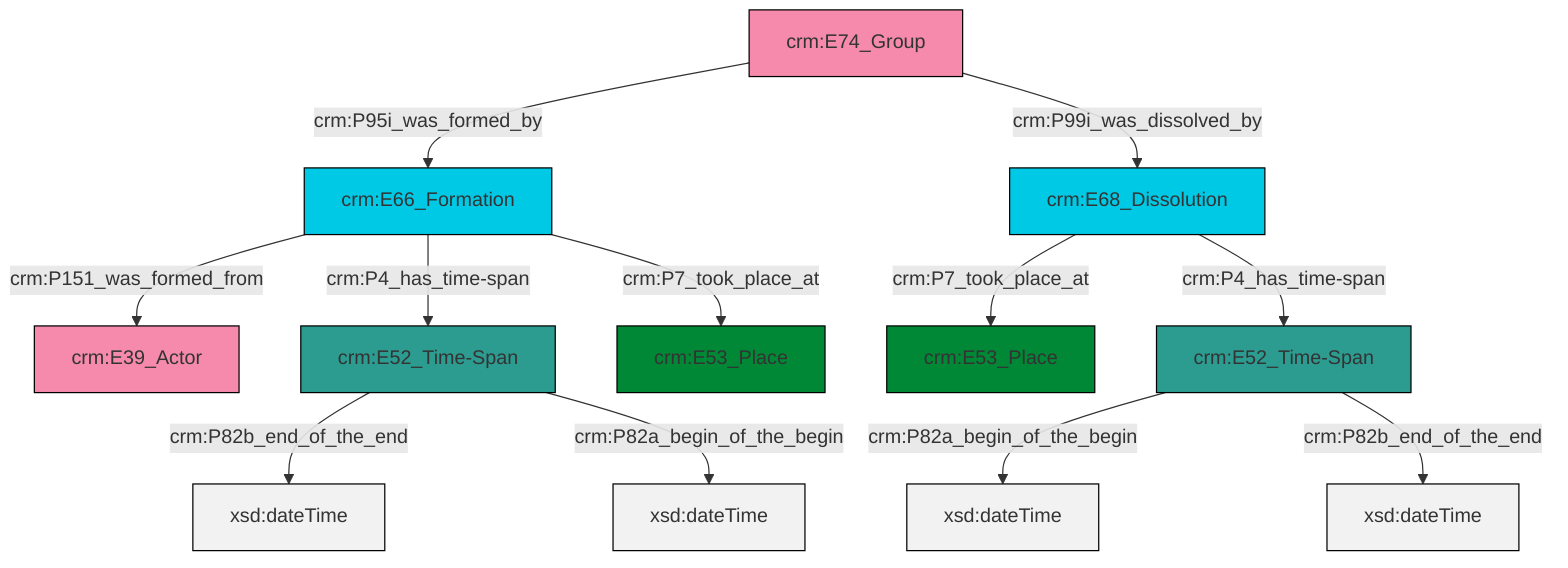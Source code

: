 graph TD
classDef Literal fill:#f2f2f2,stroke:#000000;
classDef CRM_Entity fill:#FFFFFF,stroke:#000000;
classDef Temporal_Entity fill:#00C9E6, stroke:#000000;
classDef Type fill:#E18312, stroke:#000000;
classDef Time-Span fill:#2C9C91, stroke:#000000;
classDef Appellation fill:#FFEB7F, stroke:#000000;
classDef Place fill:#008836, stroke:#000000;
classDef Persistent_Item fill:#B266B2, stroke:#000000;
classDef Conceptual_Object fill:#FFD700, stroke:#000000;
classDef Physical_Thing fill:#D2B48C, stroke:#000000;
classDef Actor fill:#f58aad, stroke:#000000;
classDef PC_Classes fill:#4ce600, stroke:#000000;
classDef Multi fill:#cccccc,stroke:#000000;

2["crm:E68_Dissolution"]:::Temporal_Entity -->|crm:P7_took_place_at| 0["crm:E53_Place"]:::Place
3["crm:E52_Time-Span"]:::Time-Span -->|crm:P82b_end_of_the_end| 5[xsd:dateTime]:::Literal
6["crm:E52_Time-Span"]:::Time-Span -->|crm:P82a_begin_of_the_begin| 8[xsd:dateTime]:::Literal
6["crm:E52_Time-Span"]:::Time-Span -->|crm:P82b_end_of_the_end| 9[xsd:dateTime]:::Literal
12["crm:E74_Group"]:::Actor -->|crm:P95i_was_formed_by| 13["crm:E66_Formation"]:::Temporal_Entity
2["crm:E68_Dissolution"]:::Temporal_Entity -->|crm:P4_has_time-span| 6["crm:E52_Time-Span"]:::Time-Span
3["crm:E52_Time-Span"]:::Time-Span -->|crm:P82a_begin_of_the_begin| 14[xsd:dateTime]:::Literal
13["crm:E66_Formation"]:::Temporal_Entity -->|crm:P151_was_formed_from| 15["crm:E39_Actor"]:::Actor
13["crm:E66_Formation"]:::Temporal_Entity -->|crm:P4_has_time-span| 3["crm:E52_Time-Span"]:::Time-Span
12["crm:E74_Group"]:::Actor -->|crm:P99i_was_dissolved_by| 2["crm:E68_Dissolution"]:::Temporal_Entity
13["crm:E66_Formation"]:::Temporal_Entity -->|crm:P7_took_place_at| 10["crm:E53_Place"]:::Place